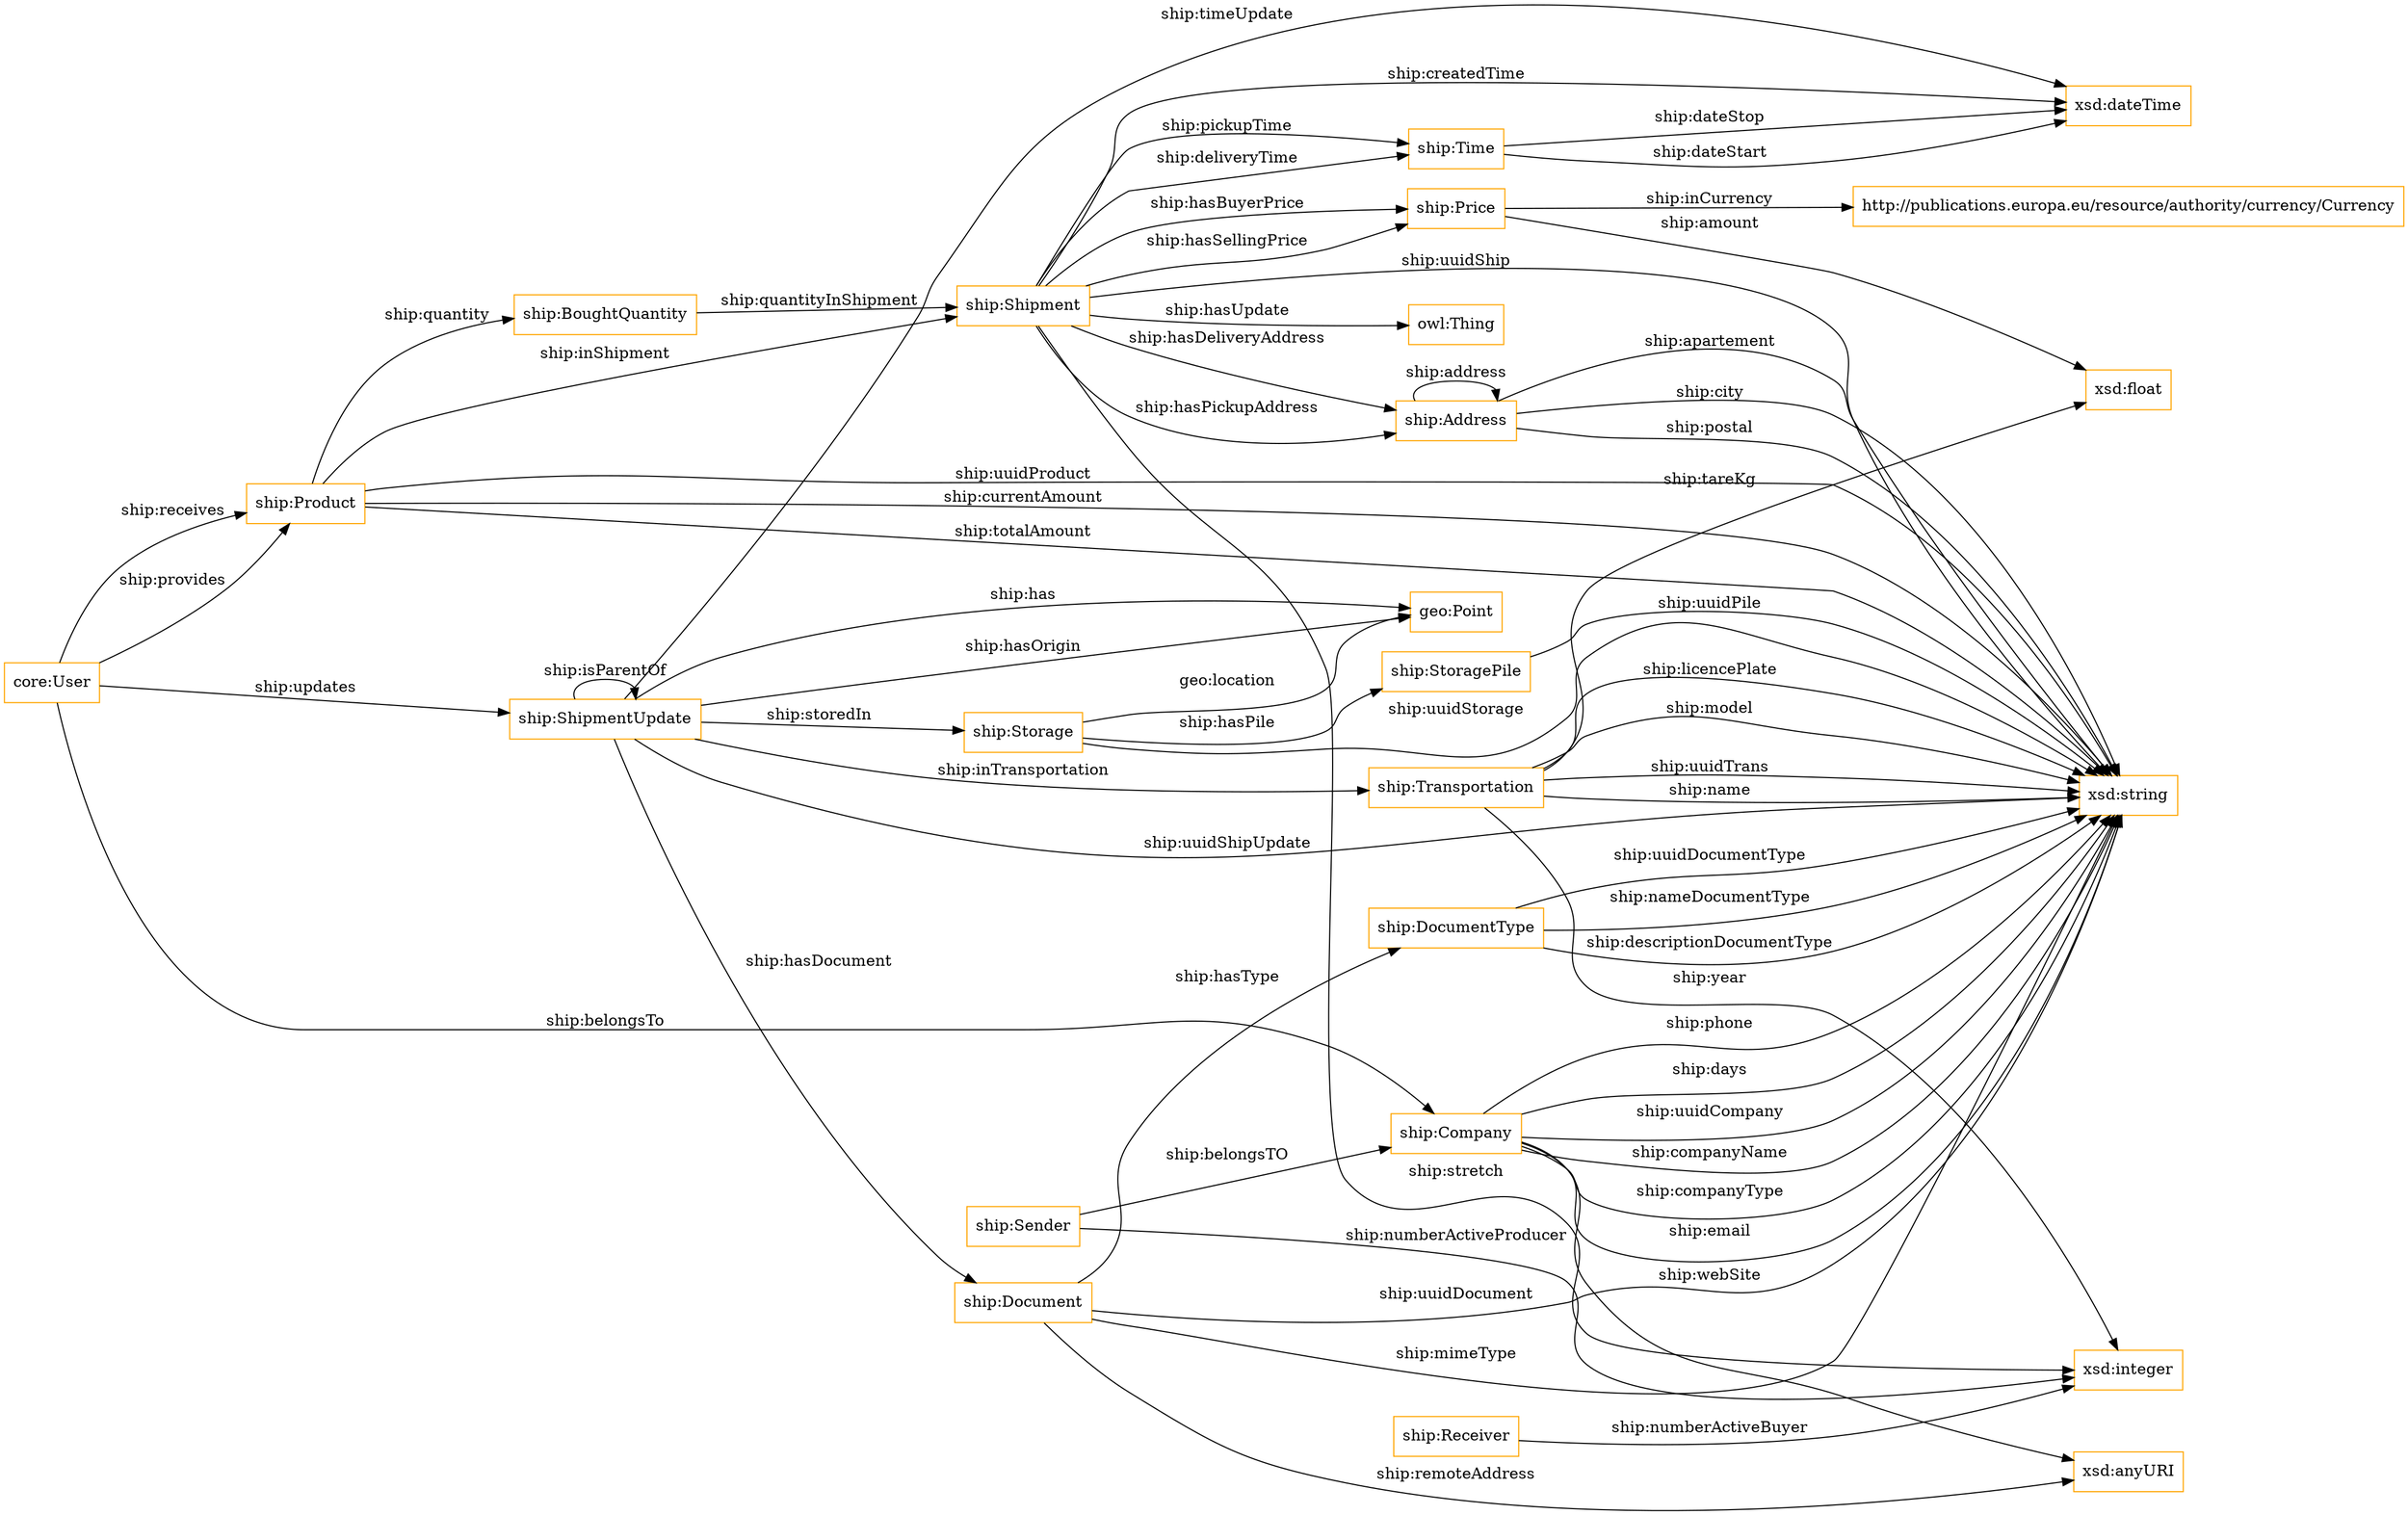 digraph ar2dtool_diagram { 
rankdir=LR;
size="1501"
node [shape = rectangle, color="orange"]; "ship:Shipment" "ship:ShipmentUpdate" "ship:DocumentType" "ship:Address" "ship:Price" "core:User" "ship:Time" "http://publications.europa.eu/resource/authority/currency/Currency" "ship:Product" "ship:Document" "ship:BoughtQuantity" "ship:Storage" "ship:StoragePile" "ship:Receiver" "ship:Transportation" "ship:Company" "geo:Point" "ship:Sender" ; /*classes style*/
	"ship:Time" -> "xsd:dateTime" [ label = "ship:dateStop" ];
	"ship:ShipmentUpdate" -> "ship:Document" [ label = "ship:hasDocument" ];
	"ship:Company" -> "xsd:string" [ label = "ship:companyType" ];
	"ship:Company" -> "xsd:anyURI" [ label = "ship:webSite" ];
	"ship:ShipmentUpdate" -> "geo:Point" [ label = "ship:has" ];
	"ship:Shipment" -> "ship:Time" [ label = "ship:deliveryTime" ];
	"ship:Sender" -> "ship:Company" [ label = "ship:belongsTO" ];
	"ship:Address" -> "xsd:string" [ label = "ship:city" ];
	"ship:Product" -> "ship:Shipment" [ label = "ship:inShipment" ];
	"ship:Price" -> "xsd:float" [ label = "ship:amount" ];
	"ship:Company" -> "xsd:string" [ label = "ship:email" ];
	"core:User" -> "ship:ShipmentUpdate" [ label = "ship:updates" ];
	"ship:Address" -> "ship:Address" [ label = "ship:address" ];
	"ship:Time" -> "xsd:dateTime" [ label = "ship:dateStart" ];
	"ship:DocumentType" -> "xsd:string" [ label = "ship:nameDocumentType" ];
	"ship:Shipment" -> "ship:Price" [ label = "ship:hasSellingPrice" ];
	"ship:Document" -> "ship:DocumentType" [ label = "ship:hasType" ];
	"ship:Price" -> "http://publications.europa.eu/resource/authority/currency/Currency" [ label = "ship:inCurrency" ];
	"ship:Transportation" -> "xsd:string" [ label = "ship:licencePlate" ];
	"ship:Receiver" -> "xsd:integer" [ label = "ship:numberActiveBuyer" ];
	"ship:Shipment" -> "xsd:integer" [ label = "ship:stretch" ];
	"core:User" -> "ship:Company" [ label = "ship:belongsTo" ];
	"ship:Shipment" -> "xsd:dateTime" [ label = "ship:createdTime" ];
	"ship:Storage" -> "ship:StoragePile" [ label = "ship:hasPile" ];
	"ship:Transportation" -> "xsd:string" [ label = "ship:model" ];
	"ship:Shipment" -> "ship:Price" [ label = "ship:hasBuyerPrice" ];
	"ship:Product" -> "xsd:string" [ label = "ship:uuidProduct" ];
	"ship:Company" -> "xsd:string" [ label = "ship:phone" ];
	"ship:Shipment" -> "owl:Thing" [ label = "ship:hasUpdate" ];
	"ship:ShipmentUpdate" -> "xsd:string" [ label = "ship:uuidShipUpdate" ];
	"ship:Company" -> "xsd:string" [ label = "ship:days" ];
	"ship:Sender" -> "xsd:integer" [ label = "ship:numberActiveProducer" ];
	"ship:Transportation" -> "xsd:integer" [ label = "ship:year" ];
	"core:User" -> "ship:Product" [ label = "ship:receives" ];
	"ship:Transportation" -> "xsd:string" [ label = "ship:uuidTrans" ];
	"ship:Product" -> "xsd:string" [ label = "ship:currentAmount" ];
	"ship:Product" -> "ship:BoughtQuantity" [ label = "ship:quantity" ];
	"ship:Address" -> "xsd:string" [ label = "ship:postal" ];
	"ship:Shipment" -> "ship:Time" [ label = "ship:pickupTime" ];
	"ship:ShipmentUpdate" -> "xsd:dateTime" [ label = "ship:timeUpdate" ];
	"ship:Shipment" -> "ship:Address" [ label = "ship:hasDeliveryAddress" ];
	"ship:ShipmentUpdate" -> "ship:ShipmentUpdate" [ label = "ship:isParentOf" ];
	"ship:StoragePile" -> "xsd:string" [ label = "ship:uuidPile" ];
	"ship:Shipment" -> "ship:Address" [ label = "ship:hasPickupAddress" ];
	"ship:Company" -> "xsd:string" [ label = "ship:uuidCompany" ];
	"ship:Storage" -> "geo:Point" [ label = "geo:location" ];
	"ship:BoughtQuantity" -> "ship:Shipment" [ label = "ship:quantityInShipment" ];
	"ship:ShipmentUpdate" -> "ship:Storage" [ label = "ship:storedIn" ];
	"ship:Shipment" -> "xsd:string" [ label = "ship:uuidShip" ];
	"ship:Company" -> "xsd:string" [ label = "ship:companyName" ];
	"ship:DocumentType" -> "xsd:string" [ label = "ship:descriptionDocumentType" ];
	"ship:Document" -> "xsd:string" [ label = "ship:uuidDocument" ];
	"ship:ShipmentUpdate" -> "ship:Transportation" [ label = "ship:inTransportation" ];
	"ship:Document" -> "xsd:anyURI" [ label = "ship:remoteAddress" ];
	"ship:Document" -> "xsd:string" [ label = "ship:mimeType" ];
	"ship:Transportation" -> "xsd:float" [ label = "ship:tareKg" ];
	"ship:ShipmentUpdate" -> "geo:Point" [ label = "ship:hasOrigin" ];
	"ship:Transportation" -> "xsd:string" [ label = "ship:name" ];
	"ship:Address" -> "xsd:string" [ label = "ship:apartement" ];
	"ship:Storage" -> "xsd:string" [ label = "ship:uuidStorage" ];
	"core:User" -> "ship:Product" [ label = "ship:provides" ];
	"ship:Product" -> "xsd:string" [ label = "ship:totalAmount" ];
	"ship:DocumentType" -> "xsd:string" [ label = "ship:uuidDocumentType" ];

}
